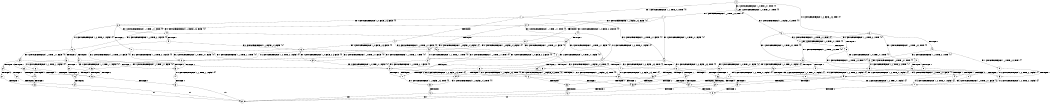 digraph BCG {
size = "7, 10.5";
center = TRUE;
node [shape = circle];
0 [peripheries = 2];
0 -> 1 [label = "EX !1 !ATOMIC_EXCH_BRANCH (1, +1, TRUE, +0, 2, TRUE) !{0}"];
0 -> 2 [label = "EX !2 !ATOMIC_EXCH_BRANCH (1, +0, TRUE, +0, 1, TRUE) !{0}"];
0 -> 3 [label = "EX !0 !ATOMIC_EXCH_BRANCH (1, +0, FALSE, +0, 3, TRUE) !{0}"];
1 -> 4 [label = "TERMINATE !1"];
1 -> 5 [label = "EX !2 !ATOMIC_EXCH_BRANCH (1, +0, TRUE, +0, 1, FALSE) !{0}"];
1 -> 6 [label = "EX !0 !ATOMIC_EXCH_BRANCH (1, +0, FALSE, +0, 3, FALSE) !{0}"];
2 -> 7 [label = "EX !1 !ATOMIC_EXCH_BRANCH (1, +1, TRUE, +0, 2, TRUE) !{0}"];
2 -> 8 [label = "EX !0 !ATOMIC_EXCH_BRANCH (1, +0, FALSE, +0, 3, TRUE) !{0}"];
2 -> 2 [label = "EX !2 !ATOMIC_EXCH_BRANCH (1, +0, TRUE, +0, 1, TRUE) !{0}"];
3 -> 9 [label = "TERMINATE !0"];
3 -> 10 [label = "EX !1 !ATOMIC_EXCH_BRANCH (1, +1, TRUE, +0, 2, TRUE) !{0}"];
3 -> 11 [label = "EX !2 !ATOMIC_EXCH_BRANCH (1, +0, TRUE, +0, 1, TRUE) !{0}"];
4 -> 12 [label = "EX !2 !ATOMIC_EXCH_BRANCH (1, +0, TRUE, +0, 1, FALSE) !{0}"];
4 -> 13 [label = "EX !0 !ATOMIC_EXCH_BRANCH (1, +0, FALSE, +0, 3, FALSE) !{0}"];
5 -> 14 [label = "TERMINATE !1"];
5 -> 15 [label = "TERMINATE !2"];
5 -> 16 [label = "EX !0 !ATOMIC_EXCH_BRANCH (1, +0, FALSE, +0, 3, TRUE) !{0}"];
6 -> 17 [label = "TERMINATE !1"];
6 -> 18 [label = "EX !2 !ATOMIC_EXCH_BRANCH (1, +0, TRUE, +0, 1, FALSE) !{0}"];
6 -> 19 [label = "EX !0 !ATOMIC_EXCH_BRANCH (1, +1, TRUE, +1, 1, TRUE) !{0}"];
7 -> 20 [label = "TERMINATE !1"];
7 -> 21 [label = "EX !0 !ATOMIC_EXCH_BRANCH (1, +0, FALSE, +0, 3, FALSE) !{0}"];
7 -> 5 [label = "EX !2 !ATOMIC_EXCH_BRANCH (1, +0, TRUE, +0, 1, FALSE) !{0}"];
8 -> 22 [label = "TERMINATE !0"];
8 -> 23 [label = "EX !1 !ATOMIC_EXCH_BRANCH (1, +1, TRUE, +0, 2, TRUE) !{0}"];
8 -> 11 [label = "EX !2 !ATOMIC_EXCH_BRANCH (1, +0, TRUE, +0, 1, TRUE) !{0}"];
9 -> 24 [label = "EX !1 !ATOMIC_EXCH_BRANCH (1, +1, TRUE, +0, 2, TRUE) !{1}"];
9 -> 25 [label = "EX !2 !ATOMIC_EXCH_BRANCH (1, +0, TRUE, +0, 1, TRUE) !{1}"];
10 -> 26 [label = "TERMINATE !1"];
10 -> 27 [label = "TERMINATE !0"];
10 -> 28 [label = "EX !2 !ATOMIC_EXCH_BRANCH (1, +0, TRUE, +0, 1, FALSE) !{0}"];
11 -> 22 [label = "TERMINATE !0"];
11 -> 23 [label = "EX !1 !ATOMIC_EXCH_BRANCH (1, +1, TRUE, +0, 2, TRUE) !{0}"];
11 -> 11 [label = "EX !2 !ATOMIC_EXCH_BRANCH (1, +0, TRUE, +0, 1, TRUE) !{0}"];
12 -> 29 [label = "TERMINATE !2"];
12 -> 30 [label = "EX !0 !ATOMIC_EXCH_BRANCH (1, +0, FALSE, +0, 3, TRUE) !{0}"];
13 -> 31 [label = "EX !2 !ATOMIC_EXCH_BRANCH (1, +0, TRUE, +0, 1, FALSE) !{0}"];
13 -> 32 [label = "EX !0 !ATOMIC_EXCH_BRANCH (1, +1, TRUE, +1, 1, TRUE) !{0}"];
14 -> 29 [label = "TERMINATE !2"];
14 -> 30 [label = "EX !0 !ATOMIC_EXCH_BRANCH (1, +0, FALSE, +0, 3, TRUE) !{0}"];
15 -> 29 [label = "TERMINATE !1"];
15 -> 33 [label = "EX !0 !ATOMIC_EXCH_BRANCH (1, +0, FALSE, +0, 3, TRUE) !{0}"];
16 -> 34 [label = "TERMINATE !1"];
16 -> 35 [label = "TERMINATE !2"];
16 -> 36 [label = "TERMINATE !0"];
17 -> 31 [label = "EX !2 !ATOMIC_EXCH_BRANCH (1, +0, TRUE, +0, 1, FALSE) !{0}"];
17 -> 32 [label = "EX !0 !ATOMIC_EXCH_BRANCH (1, +1, TRUE, +1, 1, TRUE) !{0}"];
18 -> 37 [label = "TERMINATE !1"];
18 -> 38 [label = "TERMINATE !2"];
18 -> 39 [label = "EX !0 !ATOMIC_EXCH_BRANCH (1, +1, TRUE, +1, 1, FALSE) !{0}"];
19 -> 40 [label = "TERMINATE !1"];
19 -> 41 [label = "EX !2 !ATOMIC_EXCH_BRANCH (1, +0, TRUE, +0, 1, FALSE) !{0}"];
19 -> 6 [label = "EX !0 !ATOMIC_EXCH_BRANCH (1, +0, FALSE, +0, 3, FALSE) !{0}"];
20 -> 42 [label = "EX !0 !ATOMIC_EXCH_BRANCH (1, +0, FALSE, +0, 3, FALSE) !{0}"];
20 -> 12 [label = "EX !2 !ATOMIC_EXCH_BRANCH (1, +0, TRUE, +0, 1, FALSE) !{0}"];
21 -> 43 [label = "TERMINATE !1"];
21 -> 18 [label = "EX !2 !ATOMIC_EXCH_BRANCH (1, +0, TRUE, +0, 1, FALSE) !{0}"];
21 -> 44 [label = "EX !0 !ATOMIC_EXCH_BRANCH (1, +1, TRUE, +1, 1, TRUE) !{0}"];
22 -> 45 [label = "EX !1 !ATOMIC_EXCH_BRANCH (1, +1, TRUE, +0, 2, TRUE) !{1}"];
22 -> 25 [label = "EX !2 !ATOMIC_EXCH_BRANCH (1, +0, TRUE, +0, 1, TRUE) !{1}"];
23 -> 46 [label = "TERMINATE !1"];
23 -> 47 [label = "TERMINATE !0"];
23 -> 28 [label = "EX !2 !ATOMIC_EXCH_BRANCH (1, +0, TRUE, +0, 1, FALSE) !{0}"];
24 -> 48 [label = "TERMINATE !1"];
24 -> 49 [label = "EX !2 !ATOMIC_EXCH_BRANCH (1, +0, TRUE, +0, 1, FALSE) !{1}"];
25 -> 45 [label = "EX !1 !ATOMIC_EXCH_BRANCH (1, +1, TRUE, +0, 2, TRUE) !{1}"];
25 -> 25 [label = "EX !2 !ATOMIC_EXCH_BRANCH (1, +0, TRUE, +0, 1, TRUE) !{1}"];
26 -> 50 [label = "TERMINATE !0"];
26 -> 51 [label = "EX !2 !ATOMIC_EXCH_BRANCH (1, +0, TRUE, +0, 1, FALSE) !{0}"];
27 -> 48 [label = "TERMINATE !1"];
27 -> 49 [label = "EX !2 !ATOMIC_EXCH_BRANCH (1, +0, TRUE, +0, 1, FALSE) !{1}"];
28 -> 34 [label = "TERMINATE !1"];
28 -> 35 [label = "TERMINATE !2"];
28 -> 36 [label = "TERMINATE !0"];
29 -> 52 [label = "EX !0 !ATOMIC_EXCH_BRANCH (1, +0, FALSE, +0, 3, TRUE) !{0}"];
30 -> 53 [label = "TERMINATE !2"];
30 -> 54 [label = "TERMINATE !0"];
31 -> 55 [label = "TERMINATE !2"];
31 -> 56 [label = "EX !0 !ATOMIC_EXCH_BRANCH (1, +1, TRUE, +1, 1, FALSE) !{0}"];
32 -> 57 [label = "EX !2 !ATOMIC_EXCH_BRANCH (1, +0, TRUE, +0, 1, FALSE) !{0}"];
32 -> 13 [label = "EX !0 !ATOMIC_EXCH_BRANCH (1, +0, FALSE, +0, 3, FALSE) !{0}"];
33 -> 53 [label = "TERMINATE !1"];
33 -> 58 [label = "TERMINATE !0"];
34 -> 53 [label = "TERMINATE !2"];
34 -> 54 [label = "TERMINATE !0"];
35 -> 53 [label = "TERMINATE !1"];
35 -> 58 [label = "TERMINATE !0"];
36 -> 59 [label = "TERMINATE !1"];
36 -> 60 [label = "TERMINATE !2"];
37 -> 55 [label = "TERMINATE !2"];
37 -> 56 [label = "EX !0 !ATOMIC_EXCH_BRANCH (1, +1, TRUE, +1, 1, FALSE) !{0}"];
38 -> 55 [label = "TERMINATE !1"];
38 -> 61 [label = "EX !0 !ATOMIC_EXCH_BRANCH (1, +1, TRUE, +1, 1, FALSE) !{0}"];
39 -> 62 [label = "TERMINATE !1"];
39 -> 63 [label = "TERMINATE !2"];
39 -> 64 [label = "TERMINATE !0"];
40 -> 57 [label = "EX !2 !ATOMIC_EXCH_BRANCH (1, +0, TRUE, +0, 1, FALSE) !{0}"];
40 -> 13 [label = "EX !0 !ATOMIC_EXCH_BRANCH (1, +0, FALSE, +0, 3, FALSE) !{0}"];
41 -> 65 [label = "TERMINATE !1"];
41 -> 66 [label = "TERMINATE !2"];
41 -> 16 [label = "EX !0 !ATOMIC_EXCH_BRANCH (1, +0, FALSE, +0, 3, TRUE) !{0}"];
42 -> 31 [label = "EX !2 !ATOMIC_EXCH_BRANCH (1, +0, TRUE, +0, 1, FALSE) !{0}"];
42 -> 67 [label = "EX !0 !ATOMIC_EXCH_BRANCH (1, +1, TRUE, +1, 1, TRUE) !{0}"];
43 -> 31 [label = "EX !2 !ATOMIC_EXCH_BRANCH (1, +0, TRUE, +0, 1, FALSE) !{0}"];
43 -> 67 [label = "EX !0 !ATOMIC_EXCH_BRANCH (1, +1, TRUE, +1, 1, TRUE) !{0}"];
44 -> 68 [label = "TERMINATE !1"];
44 -> 41 [label = "EX !2 !ATOMIC_EXCH_BRANCH (1, +0, TRUE, +0, 1, FALSE) !{0}"];
44 -> 21 [label = "EX !0 !ATOMIC_EXCH_BRANCH (1, +0, FALSE, +0, 3, FALSE) !{0}"];
45 -> 69 [label = "TERMINATE !1"];
45 -> 49 [label = "EX !2 !ATOMIC_EXCH_BRANCH (1, +0, TRUE, +0, 1, FALSE) !{1}"];
46 -> 70 [label = "TERMINATE !0"];
46 -> 51 [label = "EX !2 !ATOMIC_EXCH_BRANCH (1, +0, TRUE, +0, 1, FALSE) !{0}"];
47 -> 69 [label = "TERMINATE !1"];
47 -> 49 [label = "EX !2 !ATOMIC_EXCH_BRANCH (1, +0, TRUE, +0, 1, FALSE) !{1}"];
48 -> 71 [label = "EX !2 !ATOMIC_EXCH_BRANCH (1, +0, TRUE, +0, 1, FALSE) !{2}"];
49 -> 59 [label = "TERMINATE !1"];
49 -> 60 [label = "TERMINATE !2"];
50 -> 71 [label = "EX !2 !ATOMIC_EXCH_BRANCH (1, +0, TRUE, +0, 1, FALSE) !{2}"];
51 -> 53 [label = "TERMINATE !2"];
51 -> 54 [label = "TERMINATE !0"];
52 -> 72 [label = "TERMINATE !0"];
53 -> 72 [label = "TERMINATE !0"];
54 -> 73 [label = "TERMINATE !2"];
55 -> 74 [label = "EX !0 !ATOMIC_EXCH_BRANCH (1, +1, TRUE, +1, 1, FALSE) !{0}"];
56 -> 75 [label = "TERMINATE !2"];
56 -> 76 [label = "TERMINATE !0"];
57 -> 77 [label = "TERMINATE !2"];
57 -> 30 [label = "EX !0 !ATOMIC_EXCH_BRANCH (1, +0, FALSE, +0, 3, TRUE) !{0}"];
58 -> 78 [label = "TERMINATE !1"];
59 -> 73 [label = "TERMINATE !2"];
60 -> 78 [label = "TERMINATE !1"];
61 -> 75 [label = "TERMINATE !1"];
61 -> 79 [label = "TERMINATE !0"];
62 -> 75 [label = "TERMINATE !2"];
62 -> 76 [label = "TERMINATE !0"];
63 -> 75 [label = "TERMINATE !1"];
63 -> 79 [label = "TERMINATE !0"];
64 -> 80 [label = "TERMINATE !1"];
64 -> 81 [label = "TERMINATE !2"];
65 -> 77 [label = "TERMINATE !2"];
65 -> 30 [label = "EX !0 !ATOMIC_EXCH_BRANCH (1, +0, FALSE, +0, 3, TRUE) !{0}"];
66 -> 77 [label = "TERMINATE !1"];
66 -> 33 [label = "EX !0 !ATOMIC_EXCH_BRANCH (1, +0, FALSE, +0, 3, TRUE) !{0}"];
67 -> 57 [label = "EX !2 !ATOMIC_EXCH_BRANCH (1, +0, TRUE, +0, 1, FALSE) !{0}"];
67 -> 42 [label = "EX !0 !ATOMIC_EXCH_BRANCH (1, +0, FALSE, +0, 3, FALSE) !{0}"];
68 -> 57 [label = "EX !2 !ATOMIC_EXCH_BRANCH (1, +0, TRUE, +0, 1, FALSE) !{0}"];
68 -> 42 [label = "EX !0 !ATOMIC_EXCH_BRANCH (1, +0, FALSE, +0, 3, FALSE) !{0}"];
69 -> 71 [label = "EX !2 !ATOMIC_EXCH_BRANCH (1, +0, TRUE, +0, 1, FALSE) !{2}"];
70 -> 71 [label = "EX !2 !ATOMIC_EXCH_BRANCH (1, +0, TRUE, +0, 1, FALSE) !{2}"];
71 -> 73 [label = "TERMINATE !2"];
72 -> 82 [label = "exit"];
73 -> 82 [label = "exit"];
74 -> 83 [label = "TERMINATE !0"];
75 -> 83 [label = "TERMINATE !0"];
76 -> 84 [label = "TERMINATE !2"];
77 -> 52 [label = "EX !0 !ATOMIC_EXCH_BRANCH (1, +0, FALSE, +0, 3, TRUE) !{0}"];
78 -> 82 [label = "exit"];
79 -> 85 [label = "TERMINATE !1"];
80 -> 84 [label = "TERMINATE !2"];
81 -> 85 [label = "TERMINATE !1"];
83 -> 82 [label = "exit"];
84 -> 82 [label = "exit"];
85 -> 82 [label = "exit"];
}

